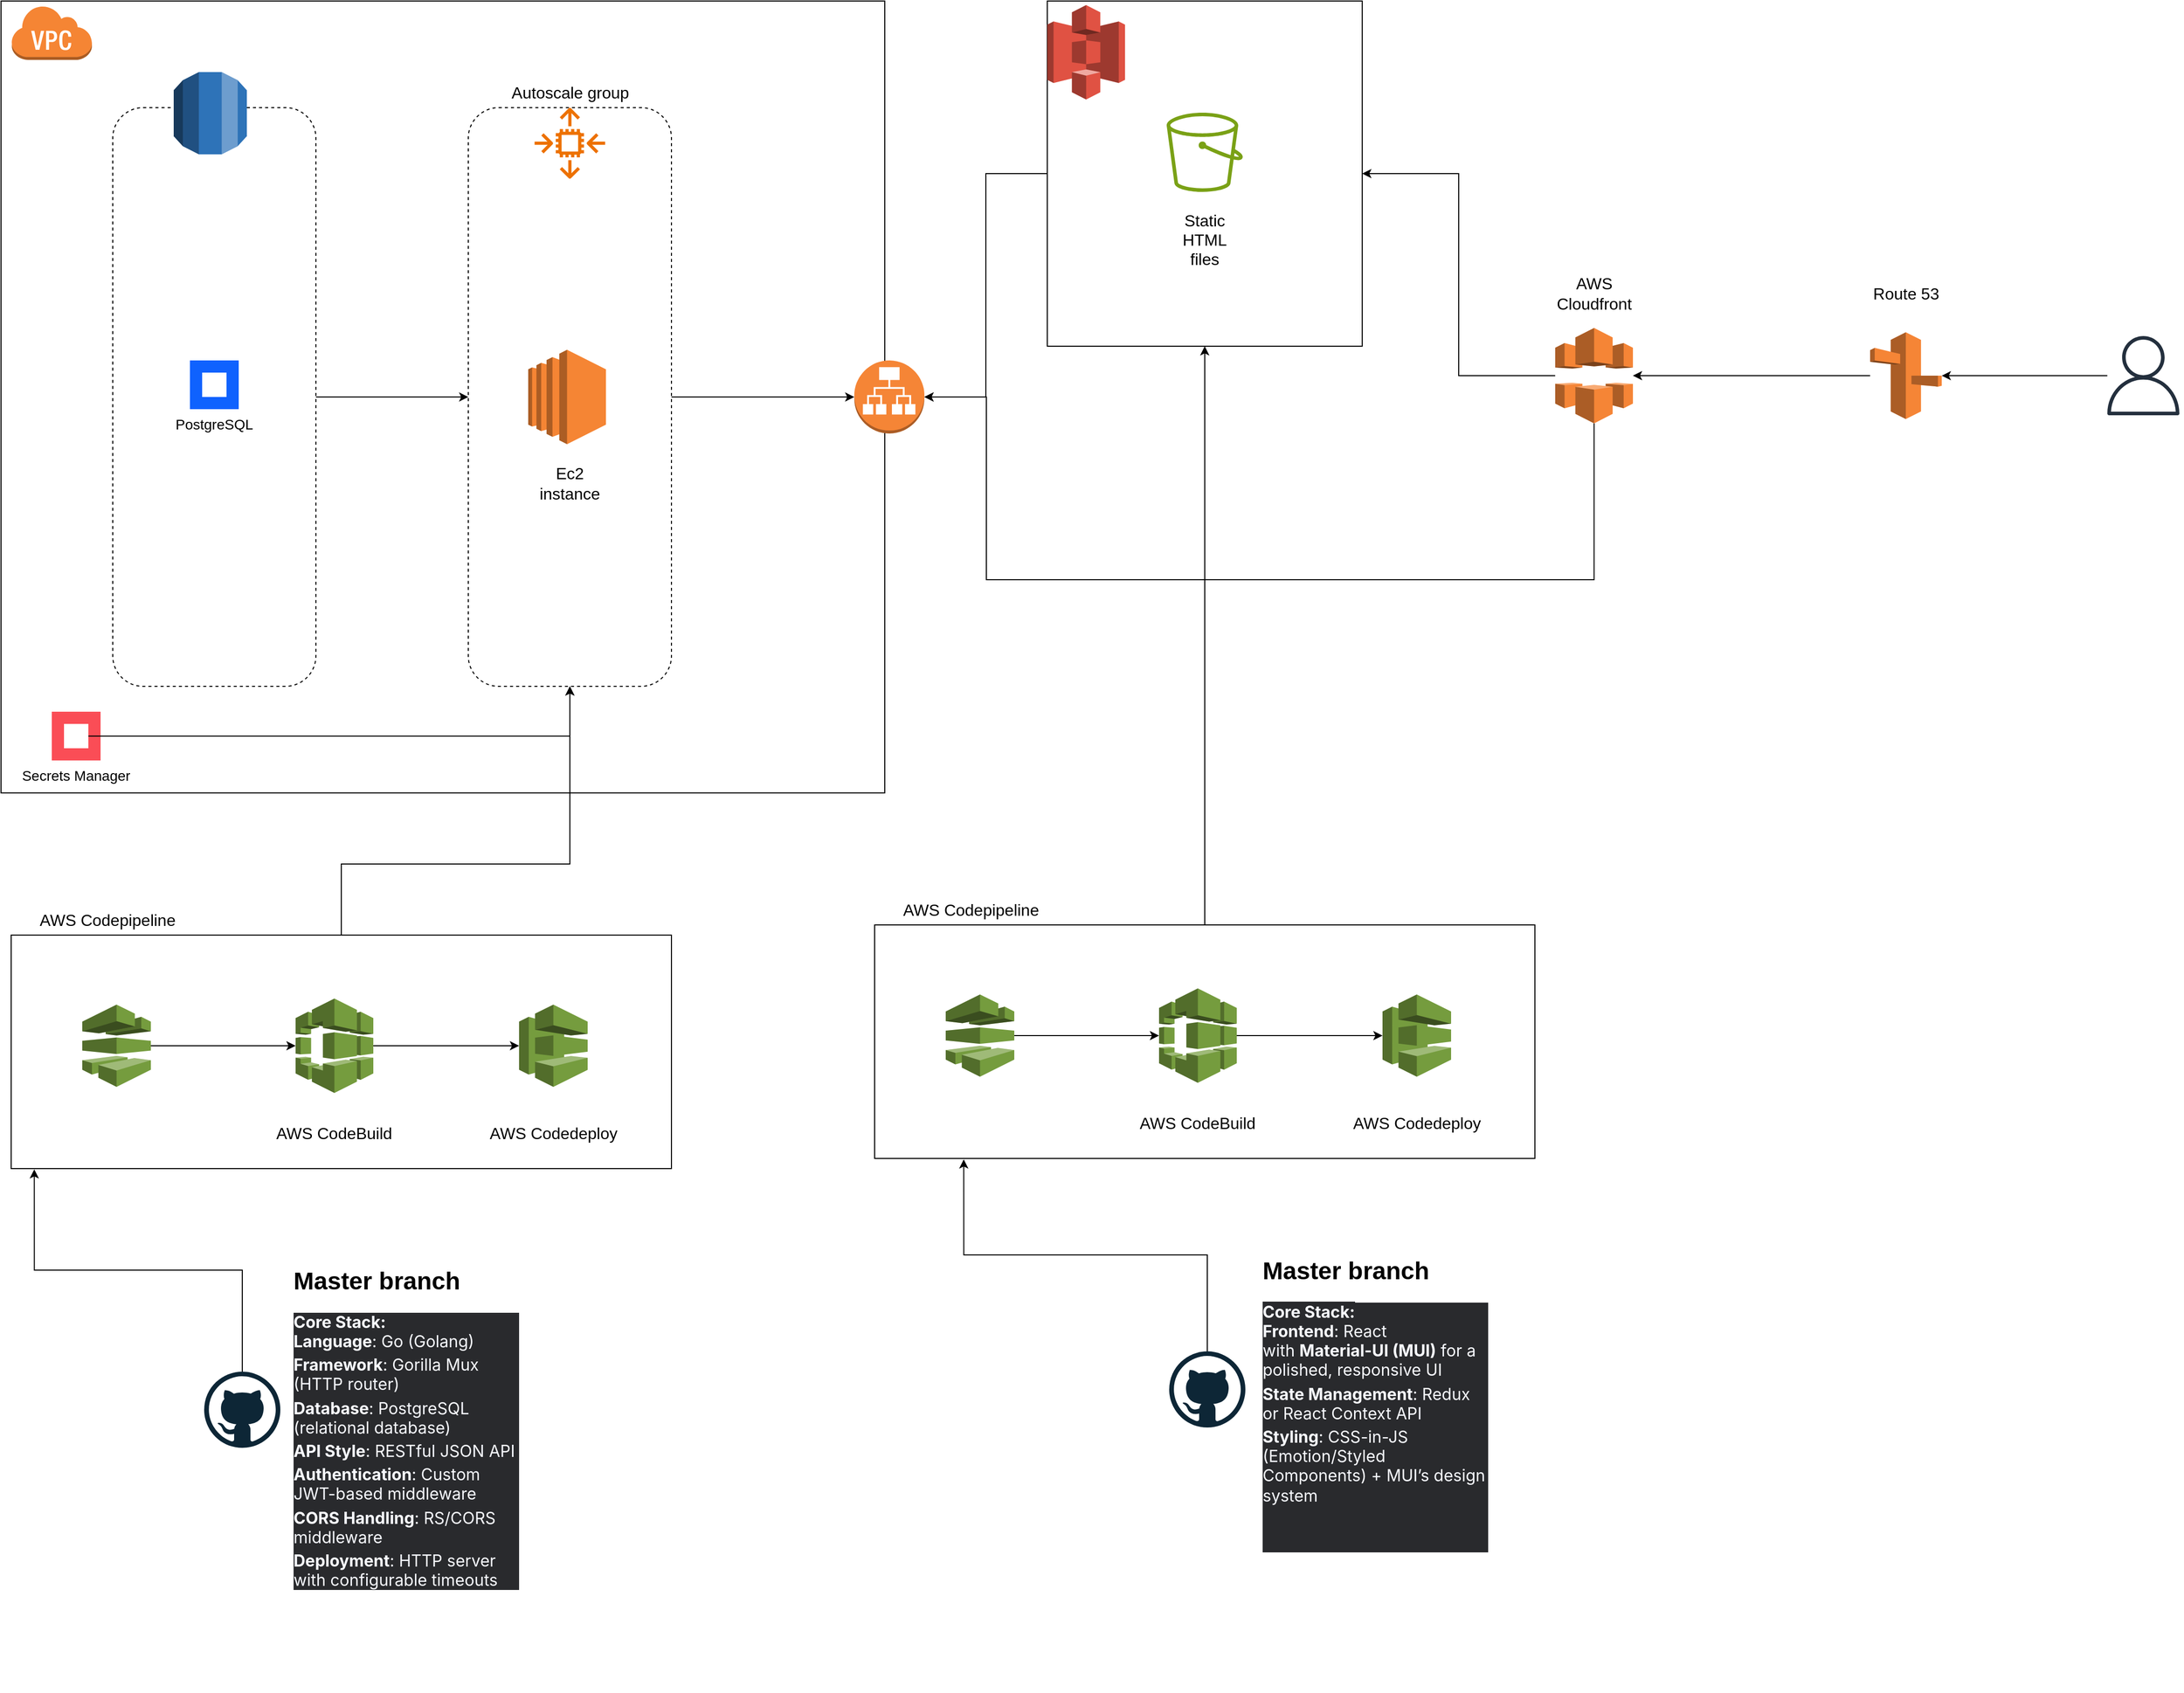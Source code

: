<mxfile version="26.2.12">
  <diagram name="Page-1" id="tJhM5H5wzWazFLdWPY-g">
    <mxGraphModel dx="3597" dy="1969" grid="1" gridSize="10" guides="1" tooltips="1" connect="1" arrows="1" fold="1" page="1" pageScale="1" pageWidth="850" pageHeight="1100" math="0" shadow="0">
      <root>
        <mxCell id="0" />
        <mxCell id="1" parent="0" />
        <mxCell id="xiSmAx-XeOhdxplPMCBd-1" value="" style="rounded=0;whiteSpace=wrap;html=1;" vertex="1" parent="1">
          <mxGeometry x="-170" y="40" width="870" height="780" as="geometry" />
        </mxCell>
        <mxCell id="xiSmAx-XeOhdxplPMCBd-2" value="" style="outlineConnect=0;dashed=0;verticalLabelPosition=bottom;verticalAlign=top;align=center;html=1;shape=mxgraph.aws3.virtual_private_cloud;fillColor=#F58534;gradientColor=none;" vertex="1" parent="1">
          <mxGeometry x="-160" y="44" width="79.5" height="54" as="geometry" />
        </mxCell>
        <mxCell id="xiSmAx-XeOhdxplPMCBd-3" value="" style="outlineConnect=0;dashed=0;verticalLabelPosition=bottom;verticalAlign=top;align=center;html=1;shape=mxgraph.aws3.application_load_balancer;fillColor=#F58536;gradientColor=none;" vertex="1" parent="1">
          <mxGeometry x="670" y="394" width="69" height="72" as="geometry" />
        </mxCell>
        <mxCell id="xiSmAx-XeOhdxplPMCBd-12" style="edgeStyle=orthogonalEdgeStyle;rounded=0;orthogonalLoop=1;jettySize=auto;html=1;entryX=0;entryY=0.5;entryDx=0;entryDy=0;" edge="1" parent="1" source="xiSmAx-XeOhdxplPMCBd-6" target="xiSmAx-XeOhdxplPMCBd-7">
          <mxGeometry relative="1" as="geometry" />
        </mxCell>
        <mxCell id="xiSmAx-XeOhdxplPMCBd-6" value="" style="rounded=1;whiteSpace=wrap;html=1;fillColor=default;fillStyle=auto;dashed=1;" vertex="1" parent="1">
          <mxGeometry x="-60" y="145" width="200" height="570" as="geometry" />
        </mxCell>
        <mxCell id="xiSmAx-XeOhdxplPMCBd-7" value="" style="rounded=1;whiteSpace=wrap;html=1;fillColor=default;fillStyle=auto;dashed=1;" vertex="1" parent="1">
          <mxGeometry x="290" y="145" width="200" height="570" as="geometry" />
        </mxCell>
        <mxCell id="xiSmAx-XeOhdxplPMCBd-8" value="" style="outlineConnect=0;dashed=0;verticalLabelPosition=bottom;verticalAlign=top;align=center;html=1;shape=mxgraph.aws3.rds;fillColor=#2E73B8;gradientColor=none;" vertex="1" parent="1">
          <mxGeometry y="110" width="72" height="81" as="geometry" />
        </mxCell>
        <mxCell id="xiSmAx-XeOhdxplPMCBd-9" value="" style="sketch=0;outlineConnect=0;fontColor=#232F3E;gradientColor=none;fillColor=#ED7100;strokeColor=none;dashed=0;verticalLabelPosition=bottom;verticalAlign=top;align=center;html=1;fontSize=12;fontStyle=0;aspect=fixed;pointerEvents=1;shape=mxgraph.aws4.auto_scaling2;" vertex="1" parent="1">
          <mxGeometry x="355" y="145" width="70" height="70" as="geometry" />
        </mxCell>
        <mxCell id="xiSmAx-XeOhdxplPMCBd-10" value="" style="outlineConnect=0;dashed=0;verticalLabelPosition=bottom;verticalAlign=top;align=center;html=1;shape=mxgraph.aws3.ec2;fillColor=#F58534;gradientColor=none;" vertex="1" parent="1">
          <mxGeometry x="349" y="383.5" width="76.5" height="93" as="geometry" />
        </mxCell>
        <mxCell id="xiSmAx-XeOhdxplPMCBd-11" style="edgeStyle=orthogonalEdgeStyle;rounded=0;orthogonalLoop=1;jettySize=auto;html=1;entryX=0;entryY=0.5;entryDx=0;entryDy=0;entryPerimeter=0;" edge="1" parent="1" source="xiSmAx-XeOhdxplPMCBd-7" target="xiSmAx-XeOhdxplPMCBd-3">
          <mxGeometry relative="1" as="geometry" />
        </mxCell>
        <mxCell id="xiSmAx-XeOhdxplPMCBd-13" value="" style="rounded=0;whiteSpace=wrap;html=1;" vertex="1" parent="1">
          <mxGeometry x="860" y="40" width="310" height="340" as="geometry" />
        </mxCell>
        <mxCell id="xiSmAx-XeOhdxplPMCBd-17" style="edgeStyle=orthogonalEdgeStyle;rounded=0;orthogonalLoop=1;jettySize=auto;html=1;entryX=1;entryY=0.5;entryDx=0;entryDy=0;entryPerimeter=0;" edge="1" parent="1" source="xiSmAx-XeOhdxplPMCBd-13" target="xiSmAx-XeOhdxplPMCBd-3">
          <mxGeometry relative="1" as="geometry" />
        </mxCell>
        <mxCell id="xiSmAx-XeOhdxplPMCBd-20" value="PostgreSQL" style="shape=rect;fillColor=#0F62FE;aspect=fixed;resizable=0;labelPosition=center;verticalLabelPosition=bottom;align=center;verticalAlign=top;strokeColor=none;fontSize=14;" vertex="1" parent="1">
          <mxGeometry x="16" y="394" width="48" height="48" as="geometry" />
        </mxCell>
        <mxCell id="xiSmAx-XeOhdxplPMCBd-21" value="" style="fillColor=#ffffff;strokeColor=none;dashed=0;outlineConnect=0;html=1;labelPosition=center;verticalLabelPosition=bottom;verticalAlign=top;part=1;movable=0;resizable=0;rotatable=0;shape=mxgraph.ibm_cloud.database--postgresql" vertex="1" parent="xiSmAx-XeOhdxplPMCBd-20">
          <mxGeometry width="24" height="24" relative="1" as="geometry">
            <mxPoint x="12" y="12" as="offset" />
          </mxGeometry>
        </mxCell>
        <mxCell id="xiSmAx-XeOhdxplPMCBd-34" style="edgeStyle=orthogonalEdgeStyle;rounded=0;orthogonalLoop=1;jettySize=auto;html=1;" edge="1" parent="1" source="xiSmAx-XeOhdxplPMCBd-28" target="xiSmAx-XeOhdxplPMCBd-7">
          <mxGeometry relative="1" as="geometry">
            <Array as="points">
              <mxPoint x="165" y="890" />
              <mxPoint x="390" y="890" />
            </Array>
          </mxGeometry>
        </mxCell>
        <mxCell id="xiSmAx-XeOhdxplPMCBd-28" value="" style="rounded=0;whiteSpace=wrap;html=1;" vertex="1" parent="1">
          <mxGeometry x="-160" y="960" width="650" height="230" as="geometry" />
        </mxCell>
        <mxCell id="xiSmAx-XeOhdxplPMCBd-25" value="Secrets Manager" style="shape=rect;fillColor=#FA4D56;aspect=fixed;resizable=0;labelPosition=center;verticalLabelPosition=bottom;align=center;verticalAlign=top;strokeColor=none;fontSize=14;" vertex="1" parent="1">
          <mxGeometry x="-120" y="740" width="48" height="48" as="geometry" />
        </mxCell>
        <mxCell id="xiSmAx-XeOhdxplPMCBd-26" value="" style="fillColor=#ffffff;strokeColor=none;dashed=0;outlineConnect=0;html=1;labelPosition=center;verticalLabelPosition=bottom;verticalAlign=top;part=1;movable=0;resizable=0;rotatable=0;shape=mxgraph.ibm_cloud.ibm-cloud--secrets-manager" vertex="1" parent="xiSmAx-XeOhdxplPMCBd-25">
          <mxGeometry width="24" height="24" relative="1" as="geometry">
            <mxPoint x="12" y="12" as="offset" />
          </mxGeometry>
        </mxCell>
        <mxCell id="xiSmAx-XeOhdxplPMCBd-29" value="" style="outlineConnect=0;dashed=0;verticalLabelPosition=bottom;verticalAlign=top;align=center;html=1;shape=mxgraph.aws3.codedeploy;fillColor=#759C3E;gradientColor=none;" vertex="1" parent="1">
          <mxGeometry x="340" y="1028.5" width="67.5" height="81" as="geometry" />
        </mxCell>
        <mxCell id="xiSmAx-XeOhdxplPMCBd-35" style="edgeStyle=orthogonalEdgeStyle;rounded=0;orthogonalLoop=1;jettySize=auto;html=1;" edge="1" parent="1" source="xiSmAx-XeOhdxplPMCBd-30" target="xiSmAx-XeOhdxplPMCBd-29">
          <mxGeometry relative="1" as="geometry">
            <Array as="points">
              <mxPoint x="350" y="1070" />
              <mxPoint x="350" y="1070" />
            </Array>
          </mxGeometry>
        </mxCell>
        <mxCell id="xiSmAx-XeOhdxplPMCBd-30" value="" style="outlineConnect=0;dashed=0;verticalLabelPosition=bottom;verticalAlign=top;align=center;html=1;shape=mxgraph.aws3.codebuild;fillColor=#759C3E;gradientColor=none;" vertex="1" parent="1">
          <mxGeometry x="120" y="1022.5" width="76.5" height="93" as="geometry" />
        </mxCell>
        <mxCell id="xiSmAx-XeOhdxplPMCBd-37" style="edgeStyle=orthogonalEdgeStyle;rounded=0;orthogonalLoop=1;jettySize=auto;html=1;" edge="1" parent="1" source="xiSmAx-XeOhdxplPMCBd-31" target="xiSmAx-XeOhdxplPMCBd-30">
          <mxGeometry relative="1" as="geometry" />
        </mxCell>
        <mxCell id="xiSmAx-XeOhdxplPMCBd-31" value="" style="outlineConnect=0;dashed=0;verticalLabelPosition=bottom;verticalAlign=top;align=center;html=1;shape=mxgraph.aws3.codepipeline;fillColor=#759C3E;gradientColor=none;" vertex="1" parent="1">
          <mxGeometry x="-90" y="1028.5" width="67.5" height="81" as="geometry" />
        </mxCell>
        <mxCell id="xiSmAx-XeOhdxplPMCBd-32" value="" style="dashed=0;outlineConnect=0;html=1;align=center;labelPosition=center;verticalLabelPosition=bottom;verticalAlign=top;shape=mxgraph.weblogos.github" vertex="1" parent="1">
          <mxGeometry x="30" y="1390" width="75" height="75" as="geometry" />
        </mxCell>
        <mxCell id="xiSmAx-XeOhdxplPMCBd-33" style="edgeStyle=orthogonalEdgeStyle;rounded=0;orthogonalLoop=1;jettySize=auto;html=1;entryX=0.035;entryY=1.003;entryDx=0;entryDy=0;entryPerimeter=0;" edge="1" parent="1" source="xiSmAx-XeOhdxplPMCBd-32" target="xiSmAx-XeOhdxplPMCBd-28">
          <mxGeometry relative="1" as="geometry" />
        </mxCell>
        <mxCell id="xiSmAx-XeOhdxplPMCBd-38" value="&lt;font style=&quot;font-size: 16px;&quot;&gt;AWS Codepipeline&lt;/font&gt;" style="text;html=1;align=center;verticalAlign=middle;whiteSpace=wrap;rounded=0;" vertex="1" parent="1">
          <mxGeometry x="-160" y="930" width="190" height="30" as="geometry" />
        </mxCell>
        <mxCell id="xiSmAx-XeOhdxplPMCBd-50" style="edgeStyle=orthogonalEdgeStyle;rounded=0;orthogonalLoop=1;jettySize=auto;html=1;entryX=0.5;entryY=1;entryDx=0;entryDy=0;" edge="1" parent="1" source="xiSmAx-XeOhdxplPMCBd-40" target="xiSmAx-XeOhdxplPMCBd-13">
          <mxGeometry relative="1" as="geometry" />
        </mxCell>
        <mxCell id="xiSmAx-XeOhdxplPMCBd-48" value="&lt;h1 style=&quot;margin-top: 0px;&quot;&gt;Master branch&lt;span style=&quot;white-space: pre;&quot;&gt;&#x9;&lt;/span&gt;&lt;/h1&gt;&lt;div&gt;&lt;p style=&quot;margin: calc(var(--ds-md-zoom)*12px)0; font-size: 16.002px; line-height: var(--ds-md-line-height); color: rgb(248, 250, 255); font-family: DeepSeek-CJK-patch, Inter, system-ui, -apple-system, &amp;quot;system-ui&amp;quot;, &amp;quot;Segoe UI&amp;quot;, Roboto, &amp;quot;Noto Sans&amp;quot;, Ubuntu, Cantarell, &amp;quot;Helvetica Neue&amp;quot;, Oxygen, &amp;quot;Open Sans&amp;quot;, sans-serif; background-color: rgb(41, 42, 45);&quot;&gt;&lt;strong&gt;Core Stack:&lt;/strong&gt;&lt;/p&gt;&lt;ul style=&quot;margin: calc(var(--ds-md-zoom)*12px)0; padding-left: calc(var(--ds-md-zoom)*24px); color: rgb(248, 250, 255); font-family: DeepSeek-CJK-patch, Inter, system-ui, -apple-system, &amp;quot;system-ui&amp;quot;, &amp;quot;Segoe UI&amp;quot;, Roboto, &amp;quot;Noto Sans&amp;quot;, Ubuntu, Cantarell, &amp;quot;Helvetica Neue&amp;quot;, Oxygen, &amp;quot;Open Sans&amp;quot;, sans-serif; font-size: 16.002px; background-color: rgb(41, 42, 45);&quot;&gt;&lt;li&gt;&lt;p style=&quot;margin-top: 0px; margin-right: 0px; margin-bottom: 0px !important; margin-left: 0px; font-size: var(--ds-md-font-size); line-height: var(--ds-md-line-height);&quot;&gt;&lt;strong&gt;Language&lt;/strong&gt;: Go (Golang)&lt;/p&gt;&lt;/li&gt;&lt;li style=&quot;margin-top: 4px;&quot;&gt;&lt;p style=&quot;margin-top: 0px; margin-right: 0px; margin-bottom: 0px !important; margin-left: 0px; font-size: var(--ds-md-font-size); line-height: var(--ds-md-line-height);&quot;&gt;&lt;strong&gt;Framework&lt;/strong&gt;: Gorilla Mux (HTTP router)&lt;/p&gt;&lt;/li&gt;&lt;li style=&quot;margin-top: 4px;&quot;&gt;&lt;p style=&quot;margin-top: 0px; margin-right: 0px; margin-bottom: 0px !important; margin-left: 0px; font-size: var(--ds-md-font-size); line-height: var(--ds-md-line-height);&quot;&gt;&lt;strong&gt;Database&lt;/strong&gt;: PostgreSQL (relational database)&lt;/p&gt;&lt;/li&gt;&lt;li style=&quot;margin-top: 4px;&quot;&gt;&lt;p style=&quot;margin-top: 0px; margin-right: 0px; margin-bottom: 0px !important; margin-left: 0px; font-size: var(--ds-md-font-size); line-height: var(--ds-md-line-height);&quot;&gt;&lt;strong&gt;API Style&lt;/strong&gt;: RESTful JSON API&lt;/p&gt;&lt;/li&gt;&lt;li style=&quot;margin-top: 4px;&quot;&gt;&lt;p style=&quot;margin-top: 0px; margin-right: 0px; margin-bottom: 0px !important; margin-left: 0px; font-size: var(--ds-md-font-size); line-height: var(--ds-md-line-height);&quot;&gt;&lt;strong&gt;Authentication&lt;/strong&gt;: Custom JWT-based middleware&lt;/p&gt;&lt;/li&gt;&lt;li style=&quot;margin-top: 4px;&quot;&gt;&lt;p style=&quot;margin-top: 0px; margin-right: 0px; margin-bottom: 0px !important; margin-left: 0px; font-size: var(--ds-md-font-size); line-height: var(--ds-md-line-height);&quot;&gt;&lt;strong&gt;CORS Handling&lt;/strong&gt;: RS/CORS middleware&lt;/p&gt;&lt;/li&gt;&lt;li style=&quot;margin-top: 4px;&quot;&gt;&lt;p style=&quot;margin-top: 0px; margin-right: 0px; margin-bottom: 0px !important; margin-left: 0px; font-size: var(--ds-md-font-size); line-height: var(--ds-md-line-height);&quot;&gt;&lt;strong&gt;Deployment&lt;/strong&gt;: HTTP server with configurable timeouts&lt;/p&gt;&lt;/li&gt;&lt;/ul&gt;&lt;/div&gt;" style="text;html=1;whiteSpace=wrap;overflow=hidden;rounded=0;" vertex="1" parent="1">
          <mxGeometry x="116" y="1280" width="224" height="332.5" as="geometry" />
        </mxCell>
        <mxCell id="xiSmAx-XeOhdxplPMCBd-49" value="&lt;h1 style=&quot;margin-top: 0px;&quot;&gt;Master branch&lt;span style=&quot;white-space: pre;&quot;&gt;&#x9;&lt;/span&gt;&lt;/h1&gt;&lt;div&gt;&lt;ul style=&quot;margin: calc(var(--ds-md-zoom)*12px)0; padding-left: calc(var(--ds-md-zoom)*24px); color: rgb(248, 250, 255); font-family: DeepSeek-CJK-patch, Inter, system-ui, -apple-system, &amp;quot;system-ui&amp;quot;, &amp;quot;Segoe UI&amp;quot;, Roboto, &amp;quot;Noto Sans&amp;quot;, Ubuntu, Cantarell, &amp;quot;Helvetica Neue&amp;quot;, Oxygen, &amp;quot;Open Sans&amp;quot;, sans-serif; font-size: 16.002px; background-color: rgb(41, 42, 45);&quot;&gt;&lt;li&gt;&lt;p style=&quot;margin-top: 0px; margin-right: 0px; margin-bottom: 0px !important; margin-left: 0px; font-size: var(--ds-md-font-size); line-height: var(--ds-md-line-height);&quot;&gt;&lt;strong style=&quot;font-size: var(--ds-md-font-size); background-color: light-dark(rgb(41, 42, 45), rgb(200, 201, 204)); color: light-dark(rgb(248, 250, 255), rgb(20, 22, 26));&quot;&gt;Core Stack:&lt;/strong&gt;&lt;/p&gt;&lt;/li&gt;&lt;li&gt;&lt;p style=&quot;margin-top: 0px; margin-right: 0px; margin-bottom: 0px !important; margin-left: 0px; font-size: var(--ds-md-font-size); line-height: var(--ds-md-line-height);&quot;&gt;&lt;strong style=&quot;font-size: var(--ds-md-font-size); background-color: light-dark(rgb(41, 42, 45), rgb(200, 201, 204)); color: light-dark(rgb(248, 250, 255), rgb(20, 22, 26));&quot;&gt;Frontend&lt;/strong&gt;&lt;span style=&quot;font-size: var(--ds-md-font-size); background-color: light-dark(rgb(41, 42, 45), rgb(200, 201, 204)); color: light-dark(rgb(248, 250, 255), rgb(20, 22, 26));&quot;&gt;: React with&amp;nbsp;&lt;/span&gt;&lt;strong style=&quot;font-size: var(--ds-md-font-size); background-color: light-dark(rgb(41, 42, 45), rgb(200, 201, 204)); color: light-dark(rgb(248, 250, 255), rgb(20, 22, 26));&quot;&gt;Material-UI (MUI)&lt;/strong&gt;&lt;span style=&quot;font-size: var(--ds-md-font-size); background-color: light-dark(rgb(41, 42, 45), rgb(200, 201, 204)); color: light-dark(rgb(248, 250, 255), rgb(20, 22, 26));&quot;&gt;&amp;nbsp;for a polished, responsive UI&lt;/span&gt;&lt;/p&gt;&lt;/li&gt;&lt;li style=&quot;margin-top: 4px;&quot;&gt;&lt;p style=&quot;margin-top: 0px; margin-right: 0px; margin-bottom: 0px !important; margin-left: 0px; font-size: var(--ds-md-font-size); line-height: var(--ds-md-line-height);&quot;&gt;&lt;strong&gt;State Management&lt;/strong&gt;: Redux or React Context API&lt;/p&gt;&lt;/li&gt;&lt;li style=&quot;margin-top: 4px;&quot;&gt;&lt;p style=&quot;margin-top: 0px; margin-right: 0px; margin-bottom: 0px !important; margin-left: 0px; font-size: var(--ds-md-font-size); line-height: var(--ds-md-line-height);&quot;&gt;&lt;strong&gt;Styling&lt;/strong&gt;: CSS-in-JS (Emotion/Styled Components) + MUI’s design system&lt;/p&gt;&lt;/li&gt;&lt;li style=&quot;margin-top: 4px;&quot;&gt;&lt;p style=&quot;margin: 0px 0px 4px; font-size: var(--ds-md-font-size); line-height: var(--ds-md-line-height);&quot;&gt;&lt;br&gt;&lt;/p&gt;&lt;ul style=&quot;margin-top: 4px; margin-right: ; margin-bottom: 0px; margin-left: ; padding-left: calc(var(--ds-md-zoom)*24px);&quot;&gt;&lt;li style=&quot;margin-top: 4px;&quot;&gt;&lt;p style=&quot;margin-top: 0px; margin-right: 0px; margin-bottom: 0px !important; margin-left: 0px; font-size: var(--ds-md-font-size); line-height: var(--ds-md-line-height);&quot;&gt;&lt;br&gt;&lt;/p&gt;&lt;/li&gt;&lt;/ul&gt;&lt;/li&gt;&lt;/ul&gt;&lt;/div&gt;" style="text;html=1;whiteSpace=wrap;overflow=hidden;rounded=0;" vertex="1" parent="1">
          <mxGeometry x="1070" y="1270" width="224" height="432.5" as="geometry" />
        </mxCell>
        <mxCell id="xiSmAx-XeOhdxplPMCBd-51" value="" style="sketch=0;outlineConnect=0;fontColor=#232F3E;gradientColor=none;fillColor=#7AA116;strokeColor=none;dashed=0;verticalLabelPosition=bottom;verticalAlign=top;align=center;html=1;fontSize=12;fontStyle=0;aspect=fixed;pointerEvents=1;shape=mxgraph.aws4.bucket;" vertex="1" parent="1">
          <mxGeometry x="977.5" y="150" width="75" height="78" as="geometry" />
        </mxCell>
        <mxCell id="xiSmAx-XeOhdxplPMCBd-55" style="edgeStyle=orthogonalEdgeStyle;rounded=0;orthogonalLoop=1;jettySize=auto;html=1;" edge="1" parent="1" source="xiSmAx-XeOhdxplPMCBd-53" target="xiSmAx-XeOhdxplPMCBd-54">
          <mxGeometry relative="1" as="geometry" />
        </mxCell>
        <mxCell id="xiSmAx-XeOhdxplPMCBd-53" value="" style="sketch=0;outlineConnect=0;fontColor=#232F3E;gradientColor=none;fillColor=#232F3D;strokeColor=none;dashed=0;verticalLabelPosition=bottom;verticalAlign=top;align=center;html=1;fontSize=12;fontStyle=0;aspect=fixed;pointerEvents=1;shape=mxgraph.aws4.user;" vertex="1" parent="1">
          <mxGeometry x="1900" y="370" width="78" height="78" as="geometry" />
        </mxCell>
        <mxCell id="xiSmAx-XeOhdxplPMCBd-58" style="edgeStyle=orthogonalEdgeStyle;rounded=0;orthogonalLoop=1;jettySize=auto;html=1;" edge="1" parent="1" source="xiSmAx-XeOhdxplPMCBd-63" target="xiSmAx-XeOhdxplPMCBd-13">
          <mxGeometry relative="1" as="geometry" />
        </mxCell>
        <mxCell id="xiSmAx-XeOhdxplPMCBd-54" value="" style="outlineConnect=0;dashed=0;verticalLabelPosition=bottom;verticalAlign=top;align=center;html=1;shape=mxgraph.aws3.route_53;fillColor=#F58536;gradientColor=none;" vertex="1" parent="1">
          <mxGeometry x="1670" y="366.25" width="70.5" height="85.5" as="geometry" />
        </mxCell>
        <mxCell id="xiSmAx-XeOhdxplPMCBd-56" value="&lt;font style=&quot;font-size: 16px;&quot;&gt;Static HTML files&lt;/font&gt;" style="text;html=1;align=center;verticalAlign=middle;whiteSpace=wrap;rounded=0;" vertex="1" parent="1">
          <mxGeometry x="985" y="260" width="60" height="30" as="geometry" />
        </mxCell>
        <mxCell id="xiSmAx-XeOhdxplPMCBd-60" value="&lt;font style=&quot;font-size: 16px;&quot;&gt;Route 53&lt;/font&gt;" style="text;html=1;align=center;verticalAlign=middle;whiteSpace=wrap;rounded=0;" vertex="1" parent="1">
          <mxGeometry x="1647.87" y="313" width="114.75" height="30" as="geometry" />
        </mxCell>
        <mxCell id="xiSmAx-XeOhdxplPMCBd-61" value="&lt;font style=&quot;font-size: 16px;&quot;&gt;Autoscale group&lt;/font&gt;" style="text;html=1;align=center;verticalAlign=middle;whiteSpace=wrap;rounded=0;" vertex="1" parent="1">
          <mxGeometry x="327.5" y="115" width="125" height="30" as="geometry" />
        </mxCell>
        <mxCell id="xiSmAx-XeOhdxplPMCBd-62" value="&lt;font style=&quot;font-size: 16px;&quot;&gt;Ec2 instance&lt;/font&gt;" style="text;html=1;align=center;verticalAlign=middle;whiteSpace=wrap;rounded=0;" vertex="1" parent="1">
          <mxGeometry x="360" y="500" width="60" height="30" as="geometry" />
        </mxCell>
        <mxCell id="xiSmAx-XeOhdxplPMCBd-64" value="" style="edgeStyle=orthogonalEdgeStyle;rounded=0;orthogonalLoop=1;jettySize=auto;html=1;" edge="1" parent="1" source="xiSmAx-XeOhdxplPMCBd-54" target="xiSmAx-XeOhdxplPMCBd-63">
          <mxGeometry relative="1" as="geometry">
            <mxPoint x="1670" y="409" as="sourcePoint" />
            <mxPoint x="1170" y="210" as="targetPoint" />
          </mxGeometry>
        </mxCell>
        <mxCell id="xiSmAx-XeOhdxplPMCBd-65" style="edgeStyle=orthogonalEdgeStyle;rounded=0;orthogonalLoop=1;jettySize=auto;html=1;" edge="1" parent="1" source="xiSmAx-XeOhdxplPMCBd-63" target="xiSmAx-XeOhdxplPMCBd-3">
          <mxGeometry relative="1" as="geometry">
            <Array as="points">
              <mxPoint x="1398" y="610" />
              <mxPoint x="800" y="610" />
              <mxPoint x="800" y="430" />
            </Array>
          </mxGeometry>
        </mxCell>
        <mxCell id="xiSmAx-XeOhdxplPMCBd-63" value="" style="outlineConnect=0;dashed=0;verticalLabelPosition=bottom;verticalAlign=top;align=center;html=1;shape=mxgraph.aws3.cloudfront;fillColor=#F58536;gradientColor=none;" vertex="1" parent="1">
          <mxGeometry x="1360" y="362" width="76.5" height="94" as="geometry" />
        </mxCell>
        <mxCell id="xiSmAx-XeOhdxplPMCBd-66" value="" style="outlineConnect=0;dashed=0;verticalLabelPosition=bottom;verticalAlign=top;align=center;html=1;shape=mxgraph.aws3.s3;fillColor=#E05243;gradientColor=none;" vertex="1" parent="1">
          <mxGeometry x="860" y="44" width="76.5" height="93" as="geometry" />
        </mxCell>
        <mxCell id="xiSmAx-XeOhdxplPMCBd-68" value="&lt;font style=&quot;font-size: 16px;&quot;&gt;AWS CodeBuild&lt;/font&gt;" style="text;html=1;align=center;verticalAlign=middle;whiteSpace=wrap;rounded=0;" vertex="1" parent="1">
          <mxGeometry x="97.38" y="1140" width="121.75" height="30" as="geometry" />
        </mxCell>
        <mxCell id="xiSmAx-XeOhdxplPMCBd-73" value="&lt;font style=&quot;font-size: 16px;&quot;&gt;AWS Codedeploy&lt;/font&gt;" style="text;html=1;align=center;verticalAlign=middle;whiteSpace=wrap;rounded=0;" vertex="1" parent="1">
          <mxGeometry x="298.75" y="1140" width="150" height="30" as="geometry" />
        </mxCell>
        <mxCell id="xiSmAx-XeOhdxplPMCBd-74" style="edgeStyle=orthogonalEdgeStyle;rounded=0;orthogonalLoop=1;jettySize=auto;html=1;entryX=0.5;entryY=1;entryDx=0;entryDy=0;" edge="1" parent="1" source="xiSmAx-XeOhdxplPMCBd-26" target="xiSmAx-XeOhdxplPMCBd-7">
          <mxGeometry relative="1" as="geometry" />
        </mxCell>
        <mxCell id="xiSmAx-XeOhdxplPMCBd-75" value="&lt;font style=&quot;font-size: 16px;&quot;&gt;AWS Cloudfront&lt;/font&gt;" style="text;html=1;align=center;verticalAlign=middle;whiteSpace=wrap;rounded=0;" vertex="1" parent="1">
          <mxGeometry x="1340.88" y="313" width="114.75" height="30" as="geometry" />
        </mxCell>
        <mxCell id="xiSmAx-XeOhdxplPMCBd-76" value="" style="group" vertex="1" connectable="0" parent="1">
          <mxGeometry x="690" y="920" width="650" height="525" as="geometry" />
        </mxCell>
        <mxCell id="xiSmAx-XeOhdxplPMCBd-39" value="" style="dashed=0;outlineConnect=0;html=1;align=center;labelPosition=center;verticalLabelPosition=bottom;verticalAlign=top;shape=mxgraph.weblogos.github" vertex="1" parent="xiSmAx-XeOhdxplPMCBd-76">
          <mxGeometry x="290" y="450" width="75" height="75" as="geometry" />
        </mxCell>
        <mxCell id="xiSmAx-XeOhdxplPMCBd-40" value="" style="rounded=0;whiteSpace=wrap;html=1;" vertex="1" parent="xiSmAx-XeOhdxplPMCBd-76">
          <mxGeometry y="30" width="650" height="230" as="geometry" />
        </mxCell>
        <mxCell id="xiSmAx-XeOhdxplPMCBd-41" value="" style="outlineConnect=0;dashed=0;verticalLabelPosition=bottom;verticalAlign=top;align=center;html=1;shape=mxgraph.aws3.codedeploy;fillColor=#759C3E;gradientColor=none;" vertex="1" parent="xiSmAx-XeOhdxplPMCBd-76">
          <mxGeometry x="500" y="98.5" width="67.5" height="81" as="geometry" />
        </mxCell>
        <mxCell id="xiSmAx-XeOhdxplPMCBd-42" style="edgeStyle=orthogonalEdgeStyle;rounded=0;orthogonalLoop=1;jettySize=auto;html=1;" edge="1" parent="xiSmAx-XeOhdxplPMCBd-76" source="xiSmAx-XeOhdxplPMCBd-43" target="xiSmAx-XeOhdxplPMCBd-41">
          <mxGeometry relative="1" as="geometry">
            <Array as="points">
              <mxPoint x="510" y="140" />
              <mxPoint x="510" y="140" />
            </Array>
          </mxGeometry>
        </mxCell>
        <mxCell id="xiSmAx-XeOhdxplPMCBd-43" value="" style="outlineConnect=0;dashed=0;verticalLabelPosition=bottom;verticalAlign=top;align=center;html=1;shape=mxgraph.aws3.codebuild;fillColor=#759C3E;gradientColor=none;" vertex="1" parent="xiSmAx-XeOhdxplPMCBd-76">
          <mxGeometry x="280" y="92.5" width="76.5" height="93" as="geometry" />
        </mxCell>
        <mxCell id="xiSmAx-XeOhdxplPMCBd-44" style="edgeStyle=orthogonalEdgeStyle;rounded=0;orthogonalLoop=1;jettySize=auto;html=1;" edge="1" parent="xiSmAx-XeOhdxplPMCBd-76" source="xiSmAx-XeOhdxplPMCBd-45" target="xiSmAx-XeOhdxplPMCBd-43">
          <mxGeometry relative="1" as="geometry" />
        </mxCell>
        <mxCell id="xiSmAx-XeOhdxplPMCBd-45" value="" style="outlineConnect=0;dashed=0;verticalLabelPosition=bottom;verticalAlign=top;align=center;html=1;shape=mxgraph.aws3.codepipeline;fillColor=#759C3E;gradientColor=none;" vertex="1" parent="xiSmAx-XeOhdxplPMCBd-76">
          <mxGeometry x="70" y="98.5" width="67.5" height="81" as="geometry" />
        </mxCell>
        <mxCell id="xiSmAx-XeOhdxplPMCBd-46" value="&lt;font style=&quot;font-size: 16px;&quot;&gt;AWS Codepipeline&lt;/font&gt;" style="text;html=1;align=center;verticalAlign=middle;whiteSpace=wrap;rounded=0;" vertex="1" parent="xiSmAx-XeOhdxplPMCBd-76">
          <mxGeometry width="190" height="30" as="geometry" />
        </mxCell>
        <mxCell id="xiSmAx-XeOhdxplPMCBd-47" style="edgeStyle=orthogonalEdgeStyle;rounded=0;orthogonalLoop=1;jettySize=auto;html=1;entryX=0.135;entryY=1.004;entryDx=0;entryDy=0;entryPerimeter=0;" edge="1" parent="xiSmAx-XeOhdxplPMCBd-76" source="xiSmAx-XeOhdxplPMCBd-39" target="xiSmAx-XeOhdxplPMCBd-40">
          <mxGeometry relative="1" as="geometry" />
        </mxCell>
        <mxCell id="xiSmAx-XeOhdxplPMCBd-67" value="&lt;font style=&quot;font-size: 16px;&quot;&gt;AWS CodeBuild&lt;/font&gt;" style="text;html=1;align=center;verticalAlign=middle;whiteSpace=wrap;rounded=0;" vertex="1" parent="xiSmAx-XeOhdxplPMCBd-76">
          <mxGeometry x="257.38" y="210" width="121.75" height="30" as="geometry" />
        </mxCell>
        <mxCell id="xiSmAx-XeOhdxplPMCBd-70" value="&lt;font style=&quot;font-size: 16px;&quot;&gt;AWS Codedeploy&lt;/font&gt;" style="text;html=1;align=center;verticalAlign=middle;whiteSpace=wrap;rounded=0;" vertex="1" parent="xiSmAx-XeOhdxplPMCBd-76">
          <mxGeometry x="458.75" y="210" width="150" height="30" as="geometry" />
        </mxCell>
      </root>
    </mxGraphModel>
  </diagram>
</mxfile>
